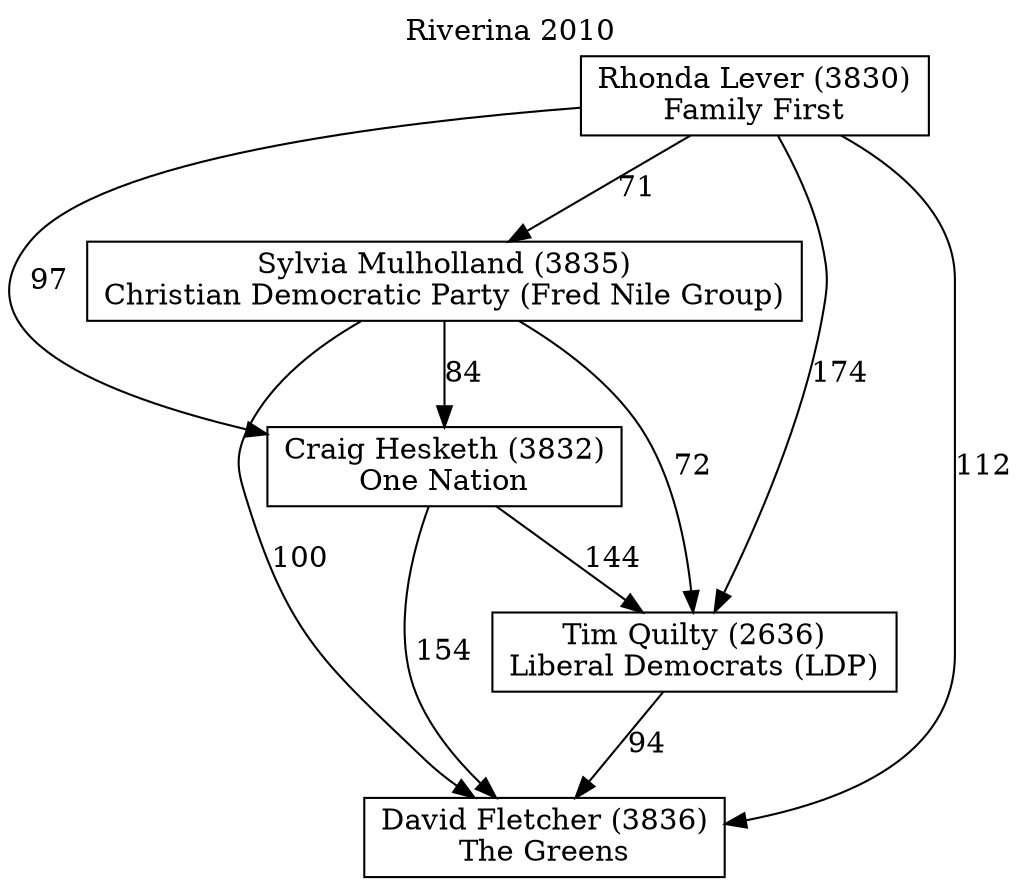 // House preference flow
digraph "David Fletcher (3836)_Riverina_2010" {
	graph [label="Riverina 2010" labelloc=t mclimit=10]
	node [shape=box]
	"David Fletcher (3836)" [label="David Fletcher (3836)
The Greens"]
	"Tim Quilty (2636)" [label="Tim Quilty (2636)
Liberal Democrats (LDP)"]
	"Craig Hesketh (3832)" [label="Craig Hesketh (3832)
One Nation"]
	"Sylvia Mulholland (3835)" [label="Sylvia Mulholland (3835)
Christian Democratic Party (Fred Nile Group)"]
	"Rhonda Lever (3830)" [label="Rhonda Lever (3830)
Family First"]
	"David Fletcher (3836)" [label="David Fletcher (3836)
The Greens"]
	"Craig Hesketh (3832)" [label="Craig Hesketh (3832)
One Nation"]
	"Sylvia Mulholland (3835)" [label="Sylvia Mulholland (3835)
Christian Democratic Party (Fred Nile Group)"]
	"Rhonda Lever (3830)" [label="Rhonda Lever (3830)
Family First"]
	"David Fletcher (3836)" [label="David Fletcher (3836)
The Greens"]
	"Sylvia Mulholland (3835)" [label="Sylvia Mulholland (3835)
Christian Democratic Party (Fred Nile Group)"]
	"Rhonda Lever (3830)" [label="Rhonda Lever (3830)
Family First"]
	"David Fletcher (3836)" [label="David Fletcher (3836)
The Greens"]
	"Rhonda Lever (3830)" [label="Rhonda Lever (3830)
Family First"]
	"Rhonda Lever (3830)" [label="Rhonda Lever (3830)
Family First"]
	"Sylvia Mulholland (3835)" [label="Sylvia Mulholland (3835)
Christian Democratic Party (Fred Nile Group)"]
	"Rhonda Lever (3830)" [label="Rhonda Lever (3830)
Family First"]
	"Rhonda Lever (3830)" [label="Rhonda Lever (3830)
Family First"]
	"Craig Hesketh (3832)" [label="Craig Hesketh (3832)
One Nation"]
	"Sylvia Mulholland (3835)" [label="Sylvia Mulholland (3835)
Christian Democratic Party (Fred Nile Group)"]
	"Rhonda Lever (3830)" [label="Rhonda Lever (3830)
Family First"]
	"Craig Hesketh (3832)" [label="Craig Hesketh (3832)
One Nation"]
	"Rhonda Lever (3830)" [label="Rhonda Lever (3830)
Family First"]
	"Rhonda Lever (3830)" [label="Rhonda Lever (3830)
Family First"]
	"Sylvia Mulholland (3835)" [label="Sylvia Mulholland (3835)
Christian Democratic Party (Fred Nile Group)"]
	"Rhonda Lever (3830)" [label="Rhonda Lever (3830)
Family First"]
	"Rhonda Lever (3830)" [label="Rhonda Lever (3830)
Family First"]
	"Tim Quilty (2636)" [label="Tim Quilty (2636)
Liberal Democrats (LDP)"]
	"Craig Hesketh (3832)" [label="Craig Hesketh (3832)
One Nation"]
	"Sylvia Mulholland (3835)" [label="Sylvia Mulholland (3835)
Christian Democratic Party (Fred Nile Group)"]
	"Rhonda Lever (3830)" [label="Rhonda Lever (3830)
Family First"]
	"Tim Quilty (2636)" [label="Tim Quilty (2636)
Liberal Democrats (LDP)"]
	"Sylvia Mulholland (3835)" [label="Sylvia Mulholland (3835)
Christian Democratic Party (Fred Nile Group)"]
	"Rhonda Lever (3830)" [label="Rhonda Lever (3830)
Family First"]
	"Tim Quilty (2636)" [label="Tim Quilty (2636)
Liberal Democrats (LDP)"]
	"Rhonda Lever (3830)" [label="Rhonda Lever (3830)
Family First"]
	"Rhonda Lever (3830)" [label="Rhonda Lever (3830)
Family First"]
	"Sylvia Mulholland (3835)" [label="Sylvia Mulholland (3835)
Christian Democratic Party (Fred Nile Group)"]
	"Rhonda Lever (3830)" [label="Rhonda Lever (3830)
Family First"]
	"Rhonda Lever (3830)" [label="Rhonda Lever (3830)
Family First"]
	"Craig Hesketh (3832)" [label="Craig Hesketh (3832)
One Nation"]
	"Sylvia Mulholland (3835)" [label="Sylvia Mulholland (3835)
Christian Democratic Party (Fred Nile Group)"]
	"Rhonda Lever (3830)" [label="Rhonda Lever (3830)
Family First"]
	"Craig Hesketh (3832)" [label="Craig Hesketh (3832)
One Nation"]
	"Rhonda Lever (3830)" [label="Rhonda Lever (3830)
Family First"]
	"Rhonda Lever (3830)" [label="Rhonda Lever (3830)
Family First"]
	"Sylvia Mulholland (3835)" [label="Sylvia Mulholland (3835)
Christian Democratic Party (Fred Nile Group)"]
	"Rhonda Lever (3830)" [label="Rhonda Lever (3830)
Family First"]
	"Rhonda Lever (3830)" [label="Rhonda Lever (3830)
Family First"]
	"Tim Quilty (2636)" -> "David Fletcher (3836)" [label=94]
	"Craig Hesketh (3832)" -> "Tim Quilty (2636)" [label=144]
	"Sylvia Mulholland (3835)" -> "Craig Hesketh (3832)" [label=84]
	"Rhonda Lever (3830)" -> "Sylvia Mulholland (3835)" [label=71]
	"Craig Hesketh (3832)" -> "David Fletcher (3836)" [label=154]
	"Sylvia Mulholland (3835)" -> "David Fletcher (3836)" [label=100]
	"Rhonda Lever (3830)" -> "David Fletcher (3836)" [label=112]
	"Rhonda Lever (3830)" -> "Craig Hesketh (3832)" [label=97]
	"Sylvia Mulholland (3835)" -> "Tim Quilty (2636)" [label=72]
	"Rhonda Lever (3830)" -> "Tim Quilty (2636)" [label=174]
}

